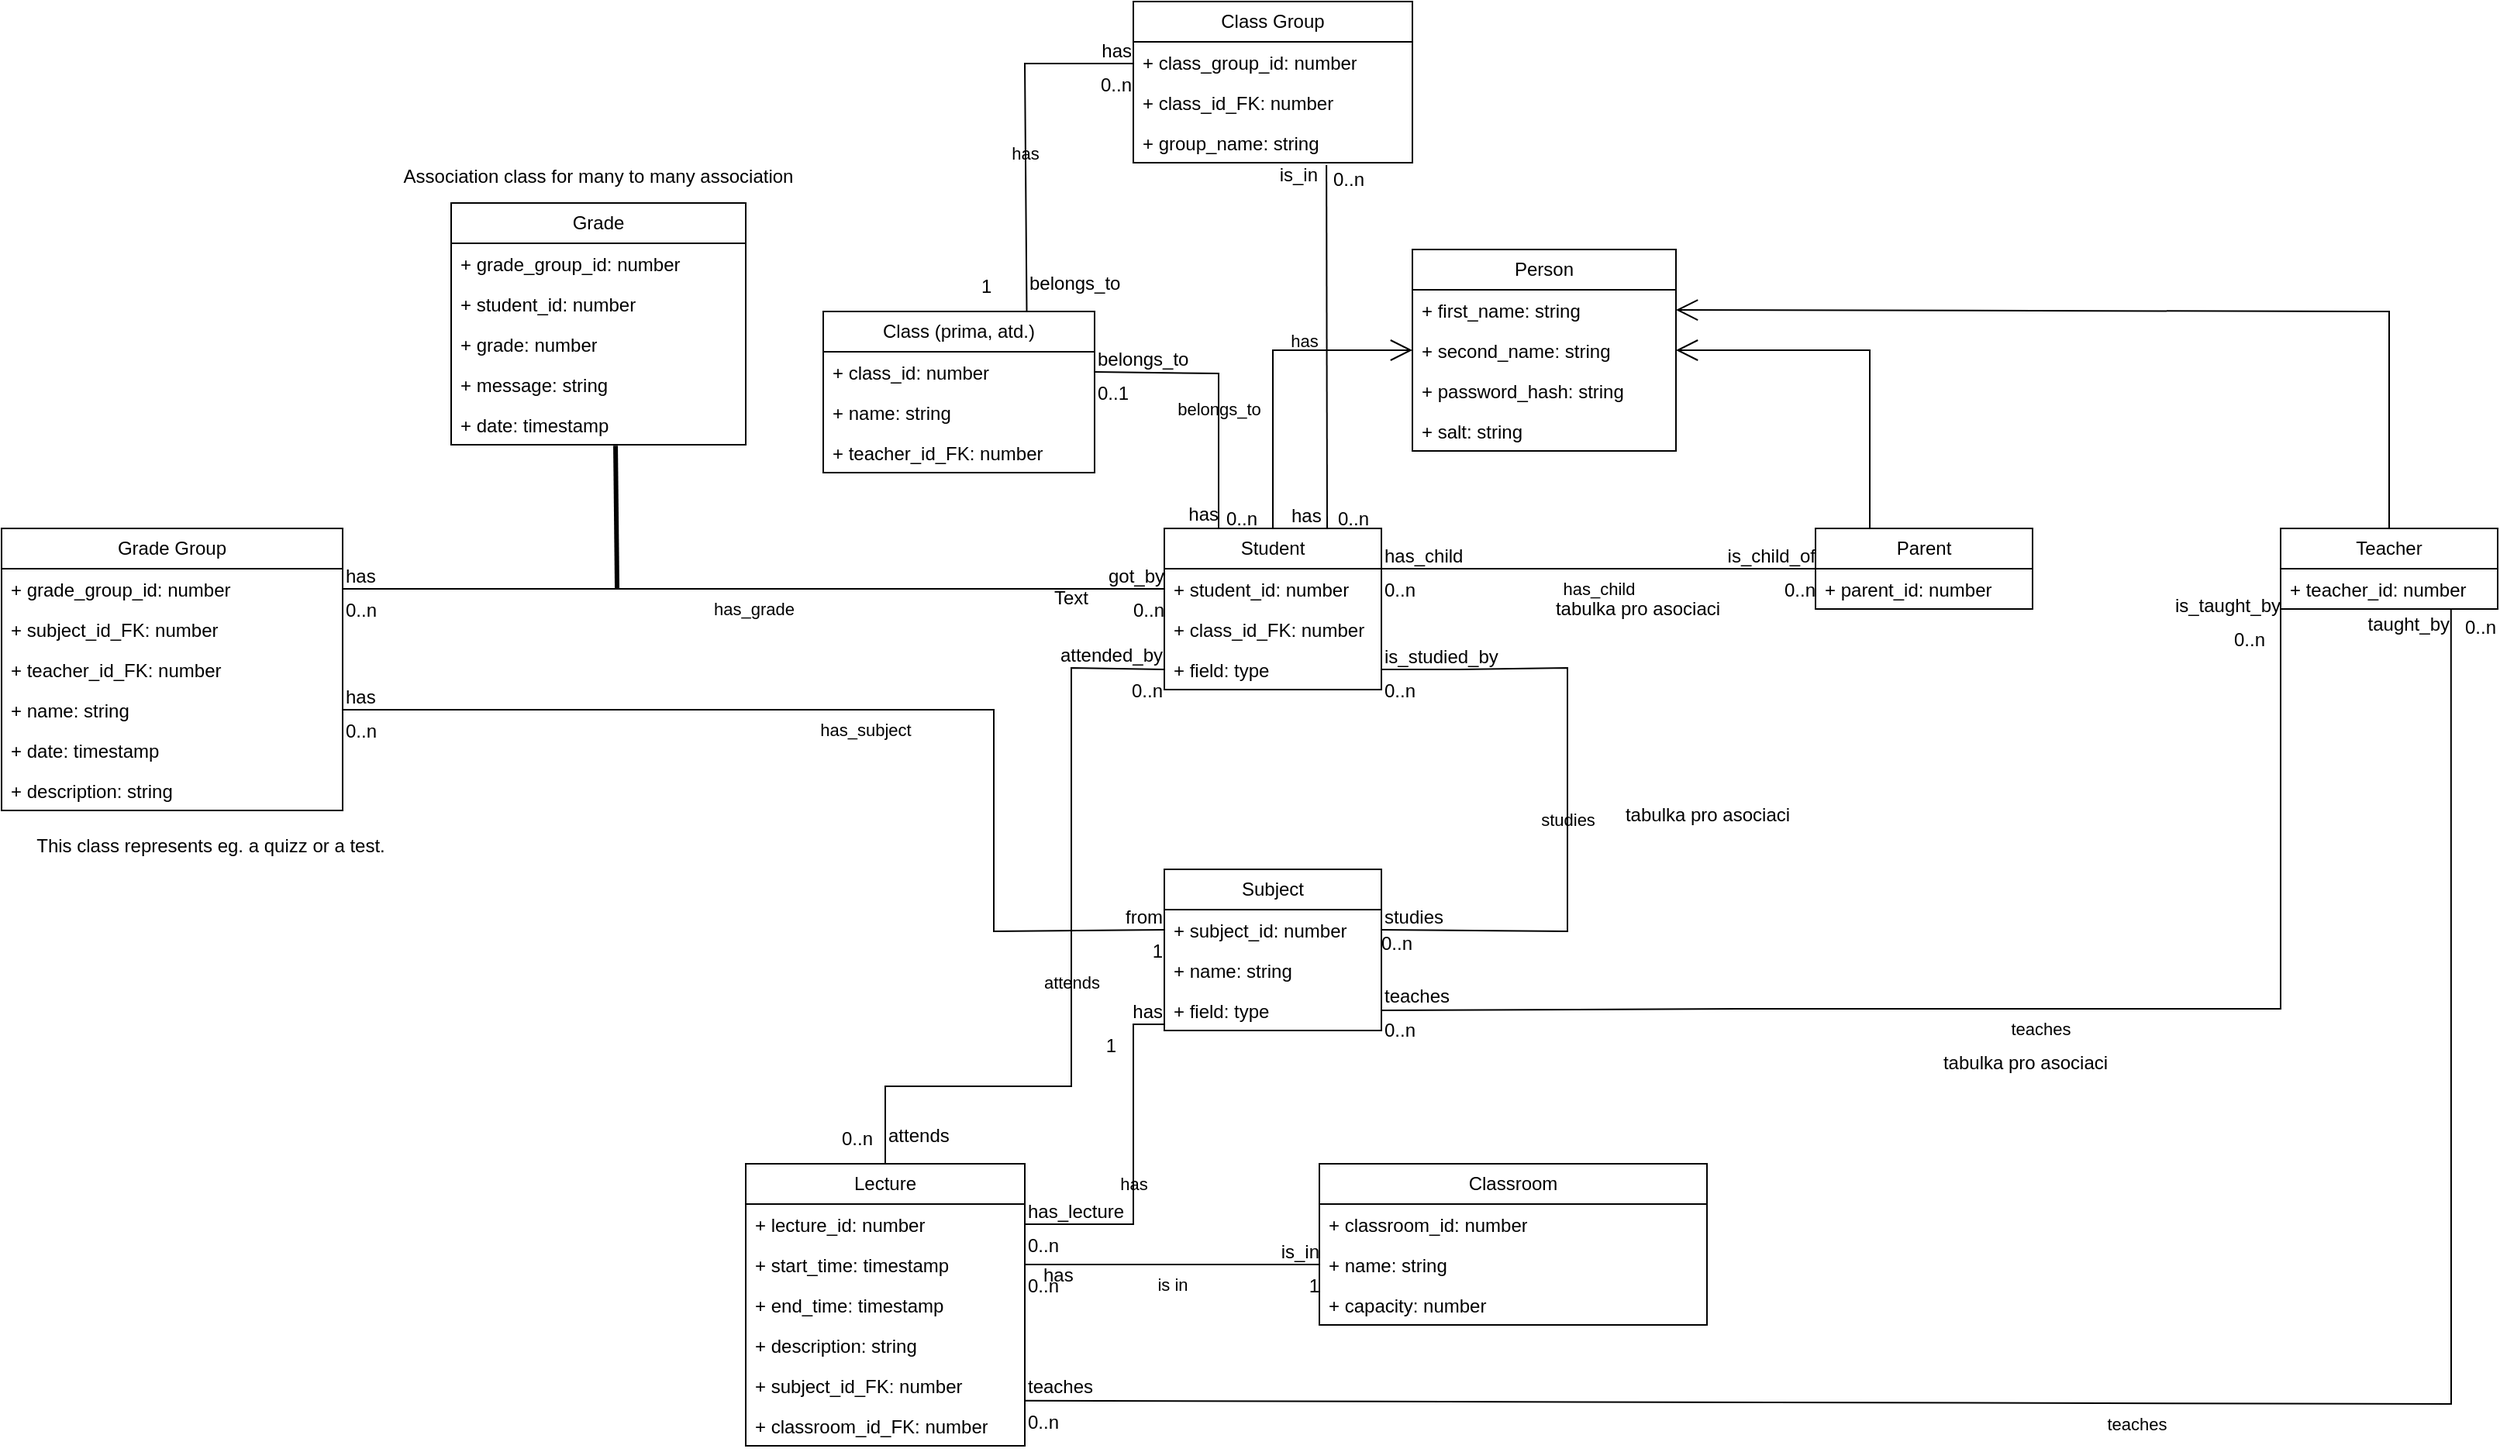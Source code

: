 <mxfile version="28.1.0">
  <diagram name="Page-1" id="2g-yXgRZPiYedcETT3DH">
    <mxGraphModel dx="2225" dy="1906" grid="1" gridSize="10" guides="1" tooltips="1" connect="1" arrows="1" fold="1" page="1" pageScale="1" pageWidth="827" pageHeight="1169" math="0" shadow="0">
      <root>
        <mxCell id="0" />
        <mxCell id="1" parent="0" />
        <mxCell id="rivaF_KSEnStWMLOV1FW-5" value="Student" style="swimlane;fontStyle=0;childLayout=stackLayout;horizontal=1;startSize=26;fillColor=none;horizontalStack=0;resizeParent=1;resizeParentMax=0;resizeLast=0;collapsible=1;marginBottom=0;whiteSpace=wrap;html=1;" parent="1" vertex="1">
          <mxGeometry x="-60" y="240" width="140" height="104" as="geometry" />
        </mxCell>
        <mxCell id="rivaF_KSEnStWMLOV1FW-6" value="+ student_id: number" style="text;strokeColor=none;fillColor=none;align=left;verticalAlign=top;spacingLeft=4;spacingRight=4;overflow=hidden;rotatable=0;points=[[0,0.5],[1,0.5]];portConstraint=eastwest;whiteSpace=wrap;html=1;" parent="rivaF_KSEnStWMLOV1FW-5" vertex="1">
          <mxGeometry y="26" width="140" height="26" as="geometry" />
        </mxCell>
        <mxCell id="rivaF_KSEnStWMLOV1FW-7" value="+ class_id_FK: number" style="text;strokeColor=none;fillColor=none;align=left;verticalAlign=top;spacingLeft=4;spacingRight=4;overflow=hidden;rotatable=0;points=[[0,0.5],[1,0.5]];portConstraint=eastwest;whiteSpace=wrap;html=1;" parent="rivaF_KSEnStWMLOV1FW-5" vertex="1">
          <mxGeometry y="52" width="140" height="26" as="geometry" />
        </mxCell>
        <mxCell id="rivaF_KSEnStWMLOV1FW-8" value="+ field: type" style="text;strokeColor=none;fillColor=none;align=left;verticalAlign=top;spacingLeft=4;spacingRight=4;overflow=hidden;rotatable=0;points=[[0,0.5],[1,0.5]];portConstraint=eastwest;whiteSpace=wrap;html=1;" parent="rivaF_KSEnStWMLOV1FW-5" vertex="1">
          <mxGeometry y="78" width="140" height="26" as="geometry" />
        </mxCell>
        <mxCell id="rivaF_KSEnStWMLOV1FW-9" value="Teacher" style="swimlane;fontStyle=0;childLayout=stackLayout;horizontal=1;startSize=26;fillColor=none;horizontalStack=0;resizeParent=1;resizeParentMax=0;resizeLast=0;collapsible=1;marginBottom=0;whiteSpace=wrap;html=1;" parent="1" vertex="1">
          <mxGeometry x="660" y="240" width="140" height="52" as="geometry" />
        </mxCell>
        <mxCell id="rivaF_KSEnStWMLOV1FW-10" value="+ teacher_id: number" style="text;strokeColor=none;fillColor=none;align=left;verticalAlign=top;spacingLeft=4;spacingRight=4;overflow=hidden;rotatable=0;points=[[0,0.5],[1,0.5]];portConstraint=eastwest;whiteSpace=wrap;html=1;" parent="rivaF_KSEnStWMLOV1FW-9" vertex="1">
          <mxGeometry y="26" width="140" height="26" as="geometry" />
        </mxCell>
        <mxCell id="rivaF_KSEnStWMLOV1FW-13" value="Parent" style="swimlane;fontStyle=0;childLayout=stackLayout;horizontal=1;startSize=26;fillColor=none;horizontalStack=0;resizeParent=1;resizeParentMax=0;resizeLast=0;collapsible=1;marginBottom=0;whiteSpace=wrap;html=1;" parent="1" vertex="1">
          <mxGeometry x="360" y="240" width="140" height="52" as="geometry" />
        </mxCell>
        <mxCell id="rivaF_KSEnStWMLOV1FW-14" value="+ parent_id: number" style="text;strokeColor=none;fillColor=none;align=left;verticalAlign=top;spacingLeft=4;spacingRight=4;overflow=hidden;rotatable=0;points=[[0,0.5],[1,0.5]];portConstraint=eastwest;whiteSpace=wrap;html=1;" parent="rivaF_KSEnStWMLOV1FW-13" vertex="1">
          <mxGeometry y="26" width="140" height="26" as="geometry" />
        </mxCell>
        <mxCell id="rivaF_KSEnStWMLOV1FW-17" value="Subject" style="swimlane;fontStyle=0;childLayout=stackLayout;horizontal=1;startSize=26;fillColor=none;horizontalStack=0;resizeParent=1;resizeParentMax=0;resizeLast=0;collapsible=1;marginBottom=0;whiteSpace=wrap;html=1;" parent="1" vertex="1">
          <mxGeometry x="-60" y="460" width="140" height="104" as="geometry" />
        </mxCell>
        <mxCell id="rivaF_KSEnStWMLOV1FW-18" value="+ subject_id: number" style="text;strokeColor=none;fillColor=none;align=left;verticalAlign=top;spacingLeft=4;spacingRight=4;overflow=hidden;rotatable=0;points=[[0,0.5],[1,0.5]];portConstraint=eastwest;whiteSpace=wrap;html=1;" parent="rivaF_KSEnStWMLOV1FW-17" vertex="1">
          <mxGeometry y="26" width="140" height="26" as="geometry" />
        </mxCell>
        <mxCell id="rivaF_KSEnStWMLOV1FW-19" value="+ name: string" style="text;strokeColor=none;fillColor=none;align=left;verticalAlign=top;spacingLeft=4;spacingRight=4;overflow=hidden;rotatable=0;points=[[0,0.5],[1,0.5]];portConstraint=eastwest;whiteSpace=wrap;html=1;" parent="rivaF_KSEnStWMLOV1FW-17" vertex="1">
          <mxGeometry y="52" width="140" height="26" as="geometry" />
        </mxCell>
        <mxCell id="rivaF_KSEnStWMLOV1FW-20" value="+ field: type" style="text;strokeColor=none;fillColor=none;align=left;verticalAlign=top;spacingLeft=4;spacingRight=4;overflow=hidden;rotatable=0;points=[[0,0.5],[1,0.5]];portConstraint=eastwest;whiteSpace=wrap;html=1;" parent="rivaF_KSEnStWMLOV1FW-17" vertex="1">
          <mxGeometry y="78" width="140" height="26" as="geometry" />
        </mxCell>
        <mxCell id="rivaF_KSEnStWMLOV1FW-34" value="Person" style="swimlane;fontStyle=0;childLayout=stackLayout;horizontal=1;startSize=26;fillColor=none;horizontalStack=0;resizeParent=1;resizeParentMax=0;resizeLast=0;collapsible=1;marginBottom=0;whiteSpace=wrap;html=1;" parent="1" vertex="1">
          <mxGeometry x="100" y="60" width="170" height="130" as="geometry" />
        </mxCell>
        <mxCell id="rivaF_KSEnStWMLOV1FW-36" value="+ first_name: string" style="text;strokeColor=none;fillColor=none;align=left;verticalAlign=top;spacingLeft=4;spacingRight=4;overflow=hidden;rotatable=0;points=[[0,0.5],[1,0.5]];portConstraint=eastwest;whiteSpace=wrap;html=1;" parent="rivaF_KSEnStWMLOV1FW-34" vertex="1">
          <mxGeometry y="26" width="170" height="26" as="geometry" />
        </mxCell>
        <mxCell id="rvQ-3mQatl_0PxyZc41R-2" value="+ second_name: string" style="text;strokeColor=none;fillColor=none;align=left;verticalAlign=top;spacingLeft=4;spacingRight=4;overflow=hidden;rotatable=0;points=[[0,0.5],[1,0.5]];portConstraint=eastwest;whiteSpace=wrap;html=1;" parent="rivaF_KSEnStWMLOV1FW-34" vertex="1">
          <mxGeometry y="52" width="170" height="26" as="geometry" />
        </mxCell>
        <mxCell id="rivaF_KSEnStWMLOV1FW-42" value="+ password_hash: string" style="text;strokeColor=none;fillColor=none;align=left;verticalAlign=top;spacingLeft=4;spacingRight=4;overflow=hidden;rotatable=0;points=[[0,0.5],[1,0.5]];portConstraint=eastwest;whiteSpace=wrap;html=1;" parent="rivaF_KSEnStWMLOV1FW-34" vertex="1">
          <mxGeometry y="78" width="170" height="26" as="geometry" />
        </mxCell>
        <mxCell id="rvQ-3mQatl_0PxyZc41R-1" value="+ salt: string" style="text;strokeColor=none;fillColor=none;align=left;verticalAlign=top;spacingLeft=4;spacingRight=4;overflow=hidden;rotatable=0;points=[[0,0.5],[1,0.5]];portConstraint=eastwest;whiteSpace=wrap;html=1;" parent="rivaF_KSEnStWMLOV1FW-34" vertex="1">
          <mxGeometry y="104" width="170" height="26" as="geometry" />
        </mxCell>
        <mxCell id="rivaF_KSEnStWMLOV1FW-38" value="" style="endArrow=open;endFill=1;endSize=12;html=1;rounded=0;exitX=0.25;exitY=0;exitDx=0;exitDy=0;entryX=1;entryY=0.5;entryDx=0;entryDy=0;" parent="1" source="rivaF_KSEnStWMLOV1FW-13" target="rvQ-3mQatl_0PxyZc41R-2" edge="1">
          <mxGeometry width="160" relative="1" as="geometry">
            <mxPoint x="230" y="320" as="sourcePoint" />
            <mxPoint x="390" y="320" as="targetPoint" />
            <Array as="points">
              <mxPoint x="395" y="125" />
            </Array>
          </mxGeometry>
        </mxCell>
        <mxCell id="rivaF_KSEnStWMLOV1FW-41" value="" style="endArrow=open;endFill=1;endSize=12;html=1;rounded=0;exitX=0.5;exitY=0;exitDx=0;exitDy=0;entryX=1;entryY=0.5;entryDx=0;entryDy=0;" parent="1" source="rivaF_KSEnStWMLOV1FW-9" edge="1">
          <mxGeometry width="160" relative="1" as="geometry">
            <mxPoint x="270" y="100" as="sourcePoint" />
            <mxPoint x="270" y="99" as="targetPoint" />
            <Array as="points">
              <mxPoint x="730" y="100" />
            </Array>
          </mxGeometry>
        </mxCell>
        <mxCell id="rivaF_KSEnStWMLOV1FW-45" value="has_child" style="endArrow=none;html=1;rounded=0;align=center;verticalAlign=top;endFill=0;labelBackgroundColor=none;exitX=1;exitY=0.25;exitDx=0;exitDy=0;" parent="1" source="rivaF_KSEnStWMLOV1FW-5" edge="1">
          <mxGeometry relative="1" as="geometry">
            <mxPoint x="70" y="260" as="sourcePoint" />
            <mxPoint x="360" y="266" as="targetPoint" />
          </mxGeometry>
        </mxCell>
        <mxCell id="rivaF_KSEnStWMLOV1FW-46" value="has_child" style="resizable=0;html=1;align=left;verticalAlign=bottom;labelBackgroundColor=none;" parent="rivaF_KSEnStWMLOV1FW-45" connectable="0" vertex="1">
          <mxGeometry x="-1" relative="1" as="geometry" />
        </mxCell>
        <mxCell id="rivaF_KSEnStWMLOV1FW-47" value="0..n" style="resizable=0;html=1;align=left;verticalAlign=top;labelBackgroundColor=none;" parent="rivaF_KSEnStWMLOV1FW-45" connectable="0" vertex="1">
          <mxGeometry x="-1" relative="1" as="geometry" />
        </mxCell>
        <mxCell id="rivaF_KSEnStWMLOV1FW-48" value="is_child_of" style="resizable=0;html=1;align=right;verticalAlign=bottom;labelBackgroundColor=none;" parent="rivaF_KSEnStWMLOV1FW-45" connectable="0" vertex="1">
          <mxGeometry x="1" relative="1" as="geometry" />
        </mxCell>
        <mxCell id="rivaF_KSEnStWMLOV1FW-49" value="0..n" style="resizable=0;html=1;align=right;verticalAlign=top;labelBackgroundColor=none;" parent="rivaF_KSEnStWMLOV1FW-45" connectable="0" vertex="1">
          <mxGeometry x="1" relative="1" as="geometry" />
        </mxCell>
        <mxCell id="rivaF_KSEnStWMLOV1FW-39" value="" style="endArrow=open;endFill=1;endSize=12;html=1;rounded=0;exitX=0.5;exitY=0;exitDx=0;exitDy=0;entryX=0;entryY=0.5;entryDx=0;entryDy=0;" parent="1" source="rivaF_KSEnStWMLOV1FW-5" target="rvQ-3mQatl_0PxyZc41R-2" edge="1">
          <mxGeometry width="160" relative="1" as="geometry">
            <mxPoint x="230" y="320" as="sourcePoint" />
            <mxPoint x="20" y="180" as="targetPoint" />
            <Array as="points">
              <mxPoint x="10" y="125" />
            </Array>
          </mxGeometry>
        </mxCell>
        <mxCell id="rivaF_KSEnStWMLOV1FW-50" value="studies" style="endArrow=none;html=1;rounded=0;align=center;verticalAlign=top;endFill=0;labelBackgroundColor=none;exitX=1;exitY=0.5;exitDx=0;exitDy=0;entryX=1;entryY=0.5;entryDx=0;entryDy=0;" parent="1" source="rivaF_KSEnStWMLOV1FW-8" target="rivaF_KSEnStWMLOV1FW-18" edge="1">
          <mxGeometry relative="1" as="geometry">
            <mxPoint x="50" y="430" as="sourcePoint" />
            <mxPoint x="170" y="490" as="targetPoint" />
            <Array as="points">
              <mxPoint x="130" y="331" />
              <mxPoint x="200" y="330" />
              <mxPoint x="200" y="500" />
            </Array>
          </mxGeometry>
        </mxCell>
        <mxCell id="rivaF_KSEnStWMLOV1FW-51" value="is_studied_by" style="resizable=0;html=1;align=left;verticalAlign=bottom;labelBackgroundColor=none;" parent="rivaF_KSEnStWMLOV1FW-50" connectable="0" vertex="1">
          <mxGeometry x="-1" relative="1" as="geometry" />
        </mxCell>
        <mxCell id="rivaF_KSEnStWMLOV1FW-52" value="0..n" style="resizable=0;html=1;align=left;verticalAlign=top;labelBackgroundColor=none;" parent="rivaF_KSEnStWMLOV1FW-50" connectable="0" vertex="1">
          <mxGeometry x="-1" relative="1" as="geometry" />
        </mxCell>
        <mxCell id="rivaF_KSEnStWMLOV1FW-53" value="studies" style="resizable=0;html=1;align=right;verticalAlign=bottom;labelBackgroundColor=none;" parent="rivaF_KSEnStWMLOV1FW-50" connectable="0" vertex="1">
          <mxGeometry x="1" relative="1" as="geometry">
            <mxPoint x="40" as="offset" />
          </mxGeometry>
        </mxCell>
        <mxCell id="rivaF_KSEnStWMLOV1FW-54" value="0..n" style="resizable=0;html=1;align=right;verticalAlign=top;labelBackgroundColor=none;" parent="rivaF_KSEnStWMLOV1FW-50" connectable="0" vertex="1">
          <mxGeometry x="1" relative="1" as="geometry">
            <mxPoint x="20" y="-5" as="offset" />
          </mxGeometry>
        </mxCell>
        <mxCell id="rivaF_KSEnStWMLOV1FW-58" value="teaches" style="endArrow=none;html=1;rounded=0;align=center;verticalAlign=top;endFill=0;labelBackgroundColor=none;exitX=1;exitY=0.5;exitDx=0;exitDy=0;entryX=0;entryY=0.5;entryDx=0;entryDy=0;" parent="1" source="rivaF_KSEnStWMLOV1FW-20" target="rivaF_KSEnStWMLOV1FW-10" edge="1">
          <mxGeometry relative="1" as="geometry">
            <mxPoint x="180" y="564" as="sourcePoint" />
            <mxPoint x="660" y="305" as="targetPoint" />
            <Array as="points">
              <mxPoint x="310" y="550" />
              <mxPoint x="660" y="550" />
            </Array>
          </mxGeometry>
        </mxCell>
        <mxCell id="rivaF_KSEnStWMLOV1FW-59" value="teaches" style="resizable=0;html=1;align=left;verticalAlign=bottom;labelBackgroundColor=none;" parent="rivaF_KSEnStWMLOV1FW-58" connectable="0" vertex="1">
          <mxGeometry x="-1" relative="1" as="geometry">
            <mxPoint y="-1" as="offset" />
          </mxGeometry>
        </mxCell>
        <mxCell id="rivaF_KSEnStWMLOV1FW-60" value="0..n" style="resizable=0;html=1;align=left;verticalAlign=top;labelBackgroundColor=none;" parent="rivaF_KSEnStWMLOV1FW-58" connectable="0" vertex="1">
          <mxGeometry x="-1" relative="1" as="geometry">
            <mxPoint y="-1" as="offset" />
          </mxGeometry>
        </mxCell>
        <mxCell id="rivaF_KSEnStWMLOV1FW-61" value="is_taught_by" style="resizable=0;html=1;align=right;verticalAlign=bottom;labelBackgroundColor=none;" parent="rivaF_KSEnStWMLOV1FW-58" connectable="0" vertex="1">
          <mxGeometry x="1" relative="1" as="geometry">
            <mxPoint y="19" as="offset" />
          </mxGeometry>
        </mxCell>
        <mxCell id="rivaF_KSEnStWMLOV1FW-62" value="0..n" style="resizable=0;html=1;align=right;verticalAlign=top;labelBackgroundColor=none;" parent="rivaF_KSEnStWMLOV1FW-58" connectable="0" vertex="1">
          <mxGeometry x="1" relative="1" as="geometry">
            <mxPoint x="-10" y="19" as="offset" />
          </mxGeometry>
        </mxCell>
        <mxCell id="rivaF_KSEnStWMLOV1FW-64" value="Grade Group" style="swimlane;fontStyle=0;childLayout=stackLayout;horizontal=1;startSize=26;fillColor=none;horizontalStack=0;resizeParent=1;resizeParentMax=0;resizeLast=0;collapsible=1;marginBottom=0;whiteSpace=wrap;html=1;" parent="1" vertex="1">
          <mxGeometry x="-810" y="240" width="220" height="182" as="geometry" />
        </mxCell>
        <mxCell id="rivaF_KSEnStWMLOV1FW-65" value="+ grade_group_id: number" style="text;strokeColor=none;fillColor=none;align=left;verticalAlign=top;spacingLeft=4;spacingRight=4;overflow=hidden;rotatable=0;points=[[0,0.5],[1,0.5]];portConstraint=eastwest;whiteSpace=wrap;html=1;" parent="rivaF_KSEnStWMLOV1FW-64" vertex="1">
          <mxGeometry y="26" width="220" height="26" as="geometry" />
        </mxCell>
        <mxCell id="rivaF_KSEnStWMLOV1FW-102" value="+ subject_id_FK: number" style="text;strokeColor=none;fillColor=none;align=left;verticalAlign=top;spacingLeft=4;spacingRight=4;overflow=hidden;rotatable=0;points=[[0,0.5],[1,0.5]];portConstraint=eastwest;whiteSpace=wrap;html=1;" parent="rivaF_KSEnStWMLOV1FW-64" vertex="1">
          <mxGeometry y="52" width="220" height="26" as="geometry" />
        </mxCell>
        <mxCell id="rivaF_KSEnStWMLOV1FW-68" value="+ teacher_id_FK: number" style="text;strokeColor=none;fillColor=none;align=left;verticalAlign=top;spacingLeft=4;spacingRight=4;overflow=hidden;rotatable=0;points=[[0,0.5],[1,0.5]];portConstraint=eastwest;whiteSpace=wrap;html=1;" parent="rivaF_KSEnStWMLOV1FW-64" vertex="1">
          <mxGeometry y="78" width="220" height="26" as="geometry" />
        </mxCell>
        <mxCell id="d7hLo8dY_kVcd_JbLJmu-35" value="+ name: string" style="text;strokeColor=none;fillColor=none;align=left;verticalAlign=top;spacingLeft=4;spacingRight=4;overflow=hidden;rotatable=0;points=[[0,0.5],[1,0.5]];portConstraint=eastwest;whiteSpace=wrap;html=1;" parent="rivaF_KSEnStWMLOV1FW-64" vertex="1">
          <mxGeometry y="104" width="220" height="26" as="geometry" />
        </mxCell>
        <mxCell id="gnhrXuDob14jfXbyUYOa-2" value="+ date: timestamp" style="text;strokeColor=none;fillColor=none;align=left;verticalAlign=top;spacingLeft=4;spacingRight=4;overflow=hidden;rotatable=0;points=[[0,0.5],[1,0.5]];portConstraint=eastwest;whiteSpace=wrap;html=1;" parent="rivaF_KSEnStWMLOV1FW-64" vertex="1">
          <mxGeometry y="130" width="220" height="26" as="geometry" />
        </mxCell>
        <mxCell id="d7hLo8dY_kVcd_JbLJmu-11" value="+ description: string" style="text;strokeColor=none;fillColor=none;align=left;verticalAlign=top;spacingLeft=4;spacingRight=4;overflow=hidden;rotatable=0;points=[[0,0.5],[1,0.5]];portConstraint=eastwest;whiteSpace=wrap;html=1;" parent="rivaF_KSEnStWMLOV1FW-64" vertex="1">
          <mxGeometry y="156" width="220" height="26" as="geometry" />
        </mxCell>
        <mxCell id="rivaF_KSEnStWMLOV1FW-70" value="has_grade" style="endArrow=none;html=1;rounded=0;align=center;verticalAlign=top;endFill=0;labelBackgroundColor=none;exitX=1;exitY=0.5;exitDx=0;exitDy=0;entryX=0;entryY=0.5;entryDx=0;entryDy=0;" parent="1" source="rivaF_KSEnStWMLOV1FW-65" target="rivaF_KSEnStWMLOV1FW-6" edge="1">
          <mxGeometry relative="1" as="geometry">
            <mxPoint x="-220" y="317.57" as="sourcePoint" />
            <mxPoint x="-20" y="317.57" as="targetPoint" />
          </mxGeometry>
        </mxCell>
        <mxCell id="rivaF_KSEnStWMLOV1FW-71" value="has" style="resizable=0;html=1;align=left;verticalAlign=bottom;labelBackgroundColor=none;" parent="rivaF_KSEnStWMLOV1FW-70" connectable="0" vertex="1">
          <mxGeometry x="-1" relative="1" as="geometry" />
        </mxCell>
        <mxCell id="rivaF_KSEnStWMLOV1FW-72" value="0..n" style="resizable=0;html=1;align=left;verticalAlign=top;labelBackgroundColor=none;" parent="rivaF_KSEnStWMLOV1FW-70" connectable="0" vertex="1">
          <mxGeometry x="-1" relative="1" as="geometry" />
        </mxCell>
        <mxCell id="rivaF_KSEnStWMLOV1FW-73" value="got_by" style="resizable=0;html=1;align=right;verticalAlign=bottom;labelBackgroundColor=none;" parent="rivaF_KSEnStWMLOV1FW-70" connectable="0" vertex="1">
          <mxGeometry x="1" relative="1" as="geometry" />
        </mxCell>
        <mxCell id="rivaF_KSEnStWMLOV1FW-74" value="0..n" style="resizable=0;html=1;align=right;verticalAlign=top;labelBackgroundColor=none;" parent="rivaF_KSEnStWMLOV1FW-70" connectable="0" vertex="1">
          <mxGeometry x="1" relative="1" as="geometry" />
        </mxCell>
        <mxCell id="rivaF_KSEnStWMLOV1FW-75" value="has_subject" style="endArrow=none;html=1;rounded=0;align=center;verticalAlign=top;endFill=0;labelBackgroundColor=none;exitX=1;exitY=0.5;exitDx=0;exitDy=0;entryX=0;entryY=0.5;entryDx=0;entryDy=0;" parent="1" target="rivaF_KSEnStWMLOV1FW-18" edge="1">
          <mxGeometry relative="1" as="geometry">
            <mxPoint x="-590.0" y="357" as="sourcePoint" />
            <mxPoint x="-160" y="450" as="targetPoint" />
            <Array as="points">
              <mxPoint x="-170" y="357" />
              <mxPoint x="-170" y="500" />
            </Array>
          </mxGeometry>
        </mxCell>
        <mxCell id="rivaF_KSEnStWMLOV1FW-76" value="has" style="resizable=0;html=1;align=left;verticalAlign=bottom;labelBackgroundColor=none;" parent="rivaF_KSEnStWMLOV1FW-75" connectable="0" vertex="1">
          <mxGeometry x="-1" relative="1" as="geometry" />
        </mxCell>
        <mxCell id="rivaF_KSEnStWMLOV1FW-77" value="0..n" style="resizable=0;html=1;align=left;verticalAlign=top;labelBackgroundColor=none;" parent="rivaF_KSEnStWMLOV1FW-75" connectable="0" vertex="1">
          <mxGeometry x="-1" relative="1" as="geometry" />
        </mxCell>
        <mxCell id="rivaF_KSEnStWMLOV1FW-78" value="from" style="resizable=0;html=1;align=right;verticalAlign=bottom;labelBackgroundColor=none;" parent="rivaF_KSEnStWMLOV1FW-75" connectable="0" vertex="1">
          <mxGeometry x="1" relative="1" as="geometry" />
        </mxCell>
        <mxCell id="rivaF_KSEnStWMLOV1FW-79" value="1" style="resizable=0;html=1;align=right;verticalAlign=top;labelBackgroundColor=none;" parent="rivaF_KSEnStWMLOV1FW-75" connectable="0" vertex="1">
          <mxGeometry x="1" relative="1" as="geometry" />
        </mxCell>
        <mxCell id="rivaF_KSEnStWMLOV1FW-87" value="tabulka pro asociaci" style="text;html=1;align=center;verticalAlign=middle;resizable=0;points=[];autosize=1;strokeColor=none;fillColor=none;" parent="1" vertex="1">
          <mxGeometry x="225" y="410" width="130" height="30" as="geometry" />
        </mxCell>
        <mxCell id="rivaF_KSEnStWMLOV1FW-88" value="tabulka pro asociaci" style="text;html=1;align=center;verticalAlign=middle;resizable=0;points=[];autosize=1;strokeColor=none;fillColor=none;" parent="1" vertex="1">
          <mxGeometry x="430" y="570" width="130" height="30" as="geometry" />
        </mxCell>
        <mxCell id="rivaF_KSEnStWMLOV1FW-89" value="Lecture" style="swimlane;fontStyle=0;childLayout=stackLayout;horizontal=1;startSize=26;fillColor=none;horizontalStack=0;resizeParent=1;resizeParentMax=0;resizeLast=0;collapsible=1;marginBottom=0;whiteSpace=wrap;html=1;" parent="1" vertex="1">
          <mxGeometry x="-330" y="650" width="180" height="182" as="geometry" />
        </mxCell>
        <mxCell id="rivaF_KSEnStWMLOV1FW-90" value="+ lecture_id: number" style="text;strokeColor=none;fillColor=none;align=left;verticalAlign=top;spacingLeft=4;spacingRight=4;overflow=hidden;rotatable=0;points=[[0,0.5],[1,0.5]];portConstraint=eastwest;whiteSpace=wrap;html=1;" parent="rivaF_KSEnStWMLOV1FW-89" vertex="1">
          <mxGeometry y="26" width="180" height="26" as="geometry" />
        </mxCell>
        <mxCell id="rivaF_KSEnStWMLOV1FW-91" value="+ start_time: timestamp" style="text;strokeColor=none;fillColor=none;align=left;verticalAlign=top;spacingLeft=4;spacingRight=4;overflow=hidden;rotatable=0;points=[[0,0.5],[1,0.5]];portConstraint=eastwest;whiteSpace=wrap;html=1;" parent="rivaF_KSEnStWMLOV1FW-89" vertex="1">
          <mxGeometry y="52" width="180" height="26" as="geometry" />
        </mxCell>
        <mxCell id="rvQ-3mQatl_0PxyZc41R-3" value="+ end_time: timestamp" style="text;strokeColor=none;fillColor=none;align=left;verticalAlign=top;spacingLeft=4;spacingRight=4;overflow=hidden;rotatable=0;points=[[0,0.5],[1,0.5]];portConstraint=eastwest;whiteSpace=wrap;html=1;" parent="rivaF_KSEnStWMLOV1FW-89" vertex="1">
          <mxGeometry y="78" width="180" height="26" as="geometry" />
        </mxCell>
        <mxCell id="rivaF_KSEnStWMLOV1FW-92" value="+ description: string" style="text;strokeColor=none;fillColor=none;align=left;verticalAlign=top;spacingLeft=4;spacingRight=4;overflow=hidden;rotatable=0;points=[[0,0.5],[1,0.5]];portConstraint=eastwest;whiteSpace=wrap;html=1;" parent="rivaF_KSEnStWMLOV1FW-89" vertex="1">
          <mxGeometry y="104" width="180" height="26" as="geometry" />
        </mxCell>
        <mxCell id="Tpb4l5Iv04eRzwkJJBeW-24" value="+ subject_id_FK: number" style="text;strokeColor=none;fillColor=none;align=left;verticalAlign=top;spacingLeft=4;spacingRight=4;overflow=hidden;rotatable=0;points=[[0,0.5],[1,0.5]];portConstraint=eastwest;whiteSpace=wrap;html=1;" parent="rivaF_KSEnStWMLOV1FW-89" vertex="1">
          <mxGeometry y="130" width="180" height="26" as="geometry" />
        </mxCell>
        <mxCell id="rivaF_KSEnStWMLOV1FW-93" value="+ classroom_id_FK: number" style="text;strokeColor=none;fillColor=none;align=left;verticalAlign=top;spacingLeft=4;spacingRight=4;overflow=hidden;rotatable=0;points=[[0,0.5],[1,0.5]];portConstraint=eastwest;whiteSpace=wrap;html=1;" parent="rivaF_KSEnStWMLOV1FW-89" vertex="1">
          <mxGeometry y="156" width="180" height="26" as="geometry" />
        </mxCell>
        <mxCell id="rivaF_KSEnStWMLOV1FW-95" value="has" style="endArrow=none;html=1;rounded=0;align=center;verticalAlign=top;endFill=0;labelBackgroundColor=none;exitX=1;exitY=0.5;exitDx=0;exitDy=0;entryX=-0.001;entryY=0.848;entryDx=0;entryDy=0;entryPerimeter=0;" parent="1" source="rivaF_KSEnStWMLOV1FW-90" target="rivaF_KSEnStWMLOV1FW-20" edge="1">
          <mxGeometry relative="1" as="geometry">
            <mxPoint x="-130" y="680" as="sourcePoint" />
            <mxPoint x="70" y="680" as="targetPoint" />
            <Array as="points">
              <mxPoint x="-80" y="689" />
              <mxPoint x="-80" y="560" />
            </Array>
          </mxGeometry>
        </mxCell>
        <mxCell id="rivaF_KSEnStWMLOV1FW-96" value="has_lecture" style="resizable=0;html=1;align=left;verticalAlign=bottom;labelBackgroundColor=none;" parent="rivaF_KSEnStWMLOV1FW-95" connectable="0" vertex="1">
          <mxGeometry x="-1" relative="1" as="geometry" />
        </mxCell>
        <mxCell id="rivaF_KSEnStWMLOV1FW-97" value="0..n" style="resizable=0;html=1;align=left;verticalAlign=top;labelBackgroundColor=none;" parent="rivaF_KSEnStWMLOV1FW-95" connectable="0" vertex="1">
          <mxGeometry x="-1" relative="1" as="geometry" />
        </mxCell>
        <mxCell id="rivaF_KSEnStWMLOV1FW-98" value="has" style="resizable=0;html=1;align=right;verticalAlign=bottom;labelBackgroundColor=none;" parent="rivaF_KSEnStWMLOV1FW-95" connectable="0" vertex="1">
          <mxGeometry x="1" relative="1" as="geometry" />
        </mxCell>
        <mxCell id="rivaF_KSEnStWMLOV1FW-99" value="1" style="resizable=0;html=1;align=right;verticalAlign=top;labelBackgroundColor=none;" parent="rivaF_KSEnStWMLOV1FW-95" connectable="0" vertex="1">
          <mxGeometry x="1" relative="1" as="geometry">
            <mxPoint x="-30" as="offset" />
          </mxGeometry>
        </mxCell>
        <mxCell id="rivaF_KSEnStWMLOV1FW-105" value="Class (prima, atd.)" style="swimlane;fontStyle=0;childLayout=stackLayout;horizontal=1;startSize=26;fillColor=none;horizontalStack=0;resizeParent=1;resizeParentMax=0;resizeLast=0;collapsible=1;marginBottom=0;whiteSpace=wrap;html=1;" parent="1" vertex="1">
          <mxGeometry x="-280" y="100" width="175" height="104" as="geometry" />
        </mxCell>
        <mxCell id="rivaF_KSEnStWMLOV1FW-106" value="+ class_id: number" style="text;strokeColor=none;fillColor=none;align=left;verticalAlign=top;spacingLeft=4;spacingRight=4;overflow=hidden;rotatable=0;points=[[0,0.5],[1,0.5]];portConstraint=eastwest;whiteSpace=wrap;html=1;" parent="rivaF_KSEnStWMLOV1FW-105" vertex="1">
          <mxGeometry y="26" width="175" height="26" as="geometry" />
        </mxCell>
        <mxCell id="rivaF_KSEnStWMLOV1FW-107" value="+ name: string" style="text;strokeColor=none;fillColor=none;align=left;verticalAlign=top;spacingLeft=4;spacingRight=4;overflow=hidden;rotatable=0;points=[[0,0.5],[1,0.5]];portConstraint=eastwest;whiteSpace=wrap;html=1;" parent="rivaF_KSEnStWMLOV1FW-105" vertex="1">
          <mxGeometry y="52" width="175" height="26" as="geometry" />
        </mxCell>
        <mxCell id="rivaF_KSEnStWMLOV1FW-108" value="+ teacher_id_FK: number" style="text;strokeColor=none;fillColor=none;align=left;verticalAlign=top;spacingLeft=4;spacingRight=4;overflow=hidden;rotatable=0;points=[[0,0.5],[1,0.5]];portConstraint=eastwest;whiteSpace=wrap;html=1;" parent="rivaF_KSEnStWMLOV1FW-105" vertex="1">
          <mxGeometry y="78" width="175" height="26" as="geometry" />
        </mxCell>
        <mxCell id="rivaF_KSEnStWMLOV1FW-111" value="belongs_to" style="endArrow=none;html=1;rounded=0;align=center;verticalAlign=top;endFill=0;labelBackgroundColor=none;exitX=1;exitY=0.5;exitDx=0;exitDy=0;entryX=0.25;entryY=0;entryDx=0;entryDy=0;" parent="1" source="rivaF_KSEnStWMLOV1FW-106" target="rivaF_KSEnStWMLOV1FW-5" edge="1">
          <mxGeometry relative="1" as="geometry">
            <mxPoint x="-80" y="140" as="sourcePoint" />
            <mxPoint x="105" y="120" as="targetPoint" />
            <Array as="points">
              <mxPoint x="-25" y="140" />
            </Array>
          </mxGeometry>
        </mxCell>
        <mxCell id="rivaF_KSEnStWMLOV1FW-112" value="belongs_to" style="resizable=0;html=1;align=left;verticalAlign=bottom;labelBackgroundColor=none;" parent="rivaF_KSEnStWMLOV1FW-111" connectable="0" vertex="1">
          <mxGeometry x="-1" relative="1" as="geometry" />
        </mxCell>
        <mxCell id="rivaF_KSEnStWMLOV1FW-113" value="0..1" style="resizable=0;html=1;align=left;verticalAlign=top;labelBackgroundColor=none;" parent="rivaF_KSEnStWMLOV1FW-111" connectable="0" vertex="1">
          <mxGeometry x="-1" relative="1" as="geometry" />
        </mxCell>
        <mxCell id="rivaF_KSEnStWMLOV1FW-114" value="has" style="resizable=0;html=1;align=right;verticalAlign=bottom;labelBackgroundColor=none;" parent="rivaF_KSEnStWMLOV1FW-111" connectable="0" vertex="1">
          <mxGeometry x="1" relative="1" as="geometry" />
        </mxCell>
        <mxCell id="rivaF_KSEnStWMLOV1FW-115" value="0..n" style="resizable=0;html=1;align=right;verticalAlign=top;labelBackgroundColor=none;" parent="rivaF_KSEnStWMLOV1FW-111" connectable="0" vertex="1">
          <mxGeometry x="1" relative="1" as="geometry">
            <mxPoint x="25" y="-20" as="offset" />
          </mxGeometry>
        </mxCell>
        <mxCell id="Ak9ydLxDt3nRtR0MyFEP-1" value="Classroom" style="swimlane;fontStyle=0;childLayout=stackLayout;horizontal=1;startSize=26;fillColor=none;horizontalStack=0;resizeParent=1;resizeParentMax=0;resizeLast=0;collapsible=1;marginBottom=0;whiteSpace=wrap;html=1;" parent="1" vertex="1">
          <mxGeometry x="40" y="650" width="250" height="104" as="geometry" />
        </mxCell>
        <mxCell id="Ak9ydLxDt3nRtR0MyFEP-2" value="+ classroom_id: number" style="text;strokeColor=none;fillColor=none;align=left;verticalAlign=top;spacingLeft=4;spacingRight=4;overflow=hidden;rotatable=0;points=[[0,0.5],[1,0.5]];portConstraint=eastwest;whiteSpace=wrap;html=1;" parent="Ak9ydLxDt3nRtR0MyFEP-1" vertex="1">
          <mxGeometry y="26" width="250" height="26" as="geometry" />
        </mxCell>
        <mxCell id="Ak9ydLxDt3nRtR0MyFEP-3" value="+ name: string" style="text;strokeColor=none;fillColor=none;align=left;verticalAlign=top;spacingLeft=4;spacingRight=4;overflow=hidden;rotatable=0;points=[[0,0.5],[1,0.5]];portConstraint=eastwest;whiteSpace=wrap;html=1;" parent="Ak9ydLxDt3nRtR0MyFEP-1" vertex="1">
          <mxGeometry y="52" width="250" height="26" as="geometry" />
        </mxCell>
        <mxCell id="Ak9ydLxDt3nRtR0MyFEP-4" value="+ capacity: number" style="text;strokeColor=none;fillColor=none;align=left;verticalAlign=top;spacingLeft=4;spacingRight=4;overflow=hidden;rotatable=0;points=[[0,0.5],[1,0.5]];portConstraint=eastwest;whiteSpace=wrap;html=1;" parent="Ak9ydLxDt3nRtR0MyFEP-1" vertex="1">
          <mxGeometry y="78" width="250" height="26" as="geometry" />
        </mxCell>
        <mxCell id="Ak9ydLxDt3nRtR0MyFEP-5" value="is in" style="endArrow=none;html=1;rounded=0;align=center;verticalAlign=top;endFill=0;labelBackgroundColor=none;exitX=1;exitY=0.5;exitDx=0;exitDy=0;entryX=0;entryY=0.5;entryDx=0;entryDy=0;" parent="1" source="rivaF_KSEnStWMLOV1FW-91" target="Ak9ydLxDt3nRtR0MyFEP-3" edge="1">
          <mxGeometry relative="1" as="geometry">
            <mxPoint x="-130" y="770" as="sourcePoint" />
            <mxPoint x="70" y="770" as="targetPoint" />
          </mxGeometry>
        </mxCell>
        <mxCell id="Ak9ydLxDt3nRtR0MyFEP-6" value="has" style="resizable=0;html=1;align=left;verticalAlign=bottom;labelBackgroundColor=none;" parent="Ak9ydLxDt3nRtR0MyFEP-5" connectable="0" vertex="1">
          <mxGeometry x="-1" relative="1" as="geometry">
            <mxPoint x="10" y="15" as="offset" />
          </mxGeometry>
        </mxCell>
        <mxCell id="Ak9ydLxDt3nRtR0MyFEP-7" value="0..n" style="resizable=0;html=1;align=left;verticalAlign=top;labelBackgroundColor=none;" parent="Ak9ydLxDt3nRtR0MyFEP-5" connectable="0" vertex="1">
          <mxGeometry x="-1" relative="1" as="geometry" />
        </mxCell>
        <mxCell id="Ak9ydLxDt3nRtR0MyFEP-8" value="is_in" style="resizable=0;html=1;align=right;verticalAlign=bottom;labelBackgroundColor=none;" parent="Ak9ydLxDt3nRtR0MyFEP-5" connectable="0" vertex="1">
          <mxGeometry x="1" relative="1" as="geometry" />
        </mxCell>
        <mxCell id="Ak9ydLxDt3nRtR0MyFEP-9" value="1" style="resizable=0;html=1;align=right;verticalAlign=top;labelBackgroundColor=none;" parent="Ak9ydLxDt3nRtR0MyFEP-5" connectable="0" vertex="1">
          <mxGeometry x="1" relative="1" as="geometry" />
        </mxCell>
        <mxCell id="QoHmzbH1DfO4sHHeWGla-1" value="tabulka pro asociaci" style="text;html=1;align=center;verticalAlign=middle;resizable=0;points=[];autosize=1;strokeColor=none;fillColor=none;" parent="1" vertex="1">
          <mxGeometry x="180" y="277" width="130" height="30" as="geometry" />
        </mxCell>
        <mxCell id="rvQ-3mQatl_0PxyZc41R-8" value="teaches" style="endArrow=none;html=1;rounded=0;align=center;verticalAlign=top;endFill=0;labelBackgroundColor=none;exitX=1.001;exitY=0.88;exitDx=0;exitDy=0;entryX=0.785;entryY=1.008;entryDx=0;entryDy=0;entryPerimeter=0;exitPerimeter=0;" parent="1" source="Tpb4l5Iv04eRzwkJJBeW-24" target="rivaF_KSEnStWMLOV1FW-10" edge="1">
          <mxGeometry relative="1" as="geometry">
            <mxPoint x="-180" y="930" as="sourcePoint" />
            <mxPoint x="780" y="810" as="targetPoint" />
            <Array as="points">
              <mxPoint x="770" y="805" />
            </Array>
          </mxGeometry>
        </mxCell>
        <mxCell id="rvQ-3mQatl_0PxyZc41R-9" value="teaches" style="resizable=0;html=1;align=left;verticalAlign=bottom;labelBackgroundColor=none;" parent="rvQ-3mQatl_0PxyZc41R-8" connectable="0" vertex="1">
          <mxGeometry x="-1" relative="1" as="geometry" />
        </mxCell>
        <mxCell id="rvQ-3mQatl_0PxyZc41R-10" value="0..n" style="resizable=0;html=1;align=left;verticalAlign=top;labelBackgroundColor=none;" parent="rvQ-3mQatl_0PxyZc41R-8" connectable="0" vertex="1">
          <mxGeometry x="-1" relative="1" as="geometry" />
        </mxCell>
        <mxCell id="rvQ-3mQatl_0PxyZc41R-11" value="taught_by" style="resizable=0;html=1;align=right;verticalAlign=bottom;labelBackgroundColor=none;" parent="rvQ-3mQatl_0PxyZc41R-8" connectable="0" vertex="1">
          <mxGeometry x="1" relative="1" as="geometry">
            <mxPoint y="18" as="offset" />
          </mxGeometry>
        </mxCell>
        <mxCell id="rvQ-3mQatl_0PxyZc41R-12" value="0..n" style="resizable=0;html=1;align=right;verticalAlign=top;labelBackgroundColor=none;" parent="rvQ-3mQatl_0PxyZc41R-8" connectable="0" vertex="1">
          <mxGeometry x="1" relative="1" as="geometry">
            <mxPoint x="30" y="-2" as="offset" />
          </mxGeometry>
        </mxCell>
        <mxCell id="rvQ-3mQatl_0PxyZc41R-15" value="attends" style="endArrow=none;html=1;rounded=0;align=center;verticalAlign=top;endFill=0;labelBackgroundColor=none;exitX=0.5;exitY=0;exitDx=0;exitDy=0;entryX=0;entryY=0.5;entryDx=0;entryDy=0;" parent="1" source="rivaF_KSEnStWMLOV1FW-89" target="rivaF_KSEnStWMLOV1FW-8" edge="1">
          <mxGeometry relative="1" as="geometry">
            <mxPoint x="-310" y="560" as="sourcePoint" />
            <mxPoint x="-110" y="560" as="targetPoint" />
            <Array as="points">
              <mxPoint x="-240" y="600" />
              <mxPoint x="-120" y="600" />
              <mxPoint x="-120" y="330" />
            </Array>
          </mxGeometry>
        </mxCell>
        <mxCell id="rvQ-3mQatl_0PxyZc41R-16" value="attends" style="resizable=0;html=1;align=left;verticalAlign=bottom;labelBackgroundColor=none;" parent="rvQ-3mQatl_0PxyZc41R-15" connectable="0" vertex="1">
          <mxGeometry x="-1" relative="1" as="geometry">
            <mxPoint y="-10" as="offset" />
          </mxGeometry>
        </mxCell>
        <mxCell id="rvQ-3mQatl_0PxyZc41R-17" value="0..n" style="resizable=0;html=1;align=left;verticalAlign=top;labelBackgroundColor=none;" parent="rvQ-3mQatl_0PxyZc41R-15" connectable="0" vertex="1">
          <mxGeometry x="-1" relative="1" as="geometry">
            <mxPoint x="-30" y="-30" as="offset" />
          </mxGeometry>
        </mxCell>
        <mxCell id="rvQ-3mQatl_0PxyZc41R-18" value="attended_by" style="resizable=0;html=1;align=right;verticalAlign=bottom;labelBackgroundColor=none;" parent="rvQ-3mQatl_0PxyZc41R-15" connectable="0" vertex="1">
          <mxGeometry x="1" relative="1" as="geometry" />
        </mxCell>
        <mxCell id="rvQ-3mQatl_0PxyZc41R-19" value="0..n" style="resizable=0;html=1;align=right;verticalAlign=top;labelBackgroundColor=none;" parent="rvQ-3mQatl_0PxyZc41R-15" connectable="0" vertex="1">
          <mxGeometry x="1" relative="1" as="geometry" />
        </mxCell>
        <mxCell id="d7hLo8dY_kVcd_JbLJmu-22" value="Grade" style="swimlane;fontStyle=0;childLayout=stackLayout;horizontal=1;startSize=26;fillColor=none;horizontalStack=0;resizeParent=1;resizeParentMax=0;resizeLast=0;collapsible=1;marginBottom=0;whiteSpace=wrap;html=1;" parent="1" vertex="1">
          <mxGeometry x="-520" y="30" width="190" height="156" as="geometry" />
        </mxCell>
        <mxCell id="d7hLo8dY_kVcd_JbLJmu-23" value="+ grade_group_id: number" style="text;strokeColor=none;fillColor=none;align=left;verticalAlign=top;spacingLeft=4;spacingRight=4;overflow=hidden;rotatable=0;points=[[0,0.5],[1,0.5]];portConstraint=eastwest;whiteSpace=wrap;html=1;" parent="d7hLo8dY_kVcd_JbLJmu-22" vertex="1">
          <mxGeometry y="26" width="190" height="26" as="geometry" />
        </mxCell>
        <mxCell id="d7hLo8dY_kVcd_JbLJmu-24" value="+ student_id: number" style="text;strokeColor=none;fillColor=none;align=left;verticalAlign=top;spacingLeft=4;spacingRight=4;overflow=hidden;rotatable=0;points=[[0,0.5],[1,0.5]];portConstraint=eastwest;whiteSpace=wrap;html=1;" parent="d7hLo8dY_kVcd_JbLJmu-22" vertex="1">
          <mxGeometry y="52" width="190" height="26" as="geometry" />
        </mxCell>
        <mxCell id="d7hLo8dY_kVcd_JbLJmu-25" value="+ grade: number" style="text;strokeColor=none;fillColor=none;align=left;verticalAlign=top;spacingLeft=4;spacingRight=4;overflow=hidden;rotatable=0;points=[[0,0.5],[1,0.5]];portConstraint=eastwest;whiteSpace=wrap;html=1;" parent="d7hLo8dY_kVcd_JbLJmu-22" vertex="1">
          <mxGeometry y="78" width="190" height="26" as="geometry" />
        </mxCell>
        <mxCell id="d7hLo8dY_kVcd_JbLJmu-33" value="+ message: string" style="text;strokeColor=none;fillColor=none;align=left;verticalAlign=top;spacingLeft=4;spacingRight=4;overflow=hidden;rotatable=0;points=[[0,0.5],[1,0.5]];portConstraint=eastwest;whiteSpace=wrap;html=1;" parent="d7hLo8dY_kVcd_JbLJmu-22" vertex="1">
          <mxGeometry y="104" width="190" height="26" as="geometry" />
        </mxCell>
        <mxCell id="d7hLo8dY_kVcd_JbLJmu-34" value="+ date: timestamp" style="text;strokeColor=none;fillColor=none;align=left;verticalAlign=top;spacingLeft=4;spacingRight=4;overflow=hidden;rotatable=0;points=[[0,0.5],[1,0.5]];portConstraint=eastwest;whiteSpace=wrap;html=1;" parent="d7hLo8dY_kVcd_JbLJmu-22" vertex="1">
          <mxGeometry y="130" width="190" height="26" as="geometry" />
        </mxCell>
        <mxCell id="d7hLo8dY_kVcd_JbLJmu-29" value="" style="endArrow=none;startArrow=none;endFill=0;startFill=0;endSize=8;html=1;verticalAlign=bottom;labelBackgroundColor=none;strokeWidth=3;rounded=0;exitX=0.558;exitY=1.024;exitDx=0;exitDy=0;exitPerimeter=0;" parent="1" source="d7hLo8dY_kVcd_JbLJmu-34" edge="1">
          <mxGeometry width="160" relative="1" as="geometry">
            <mxPoint x="-413.05" y="234.004" as="sourcePoint" />
            <mxPoint x="-412.97" y="278.99" as="targetPoint" />
          </mxGeometry>
        </mxCell>
        <mxCell id="Tpb4l5Iv04eRzwkJJBeW-3" value="has" style="endArrow=none;html=1;rounded=0;align=center;verticalAlign=top;endFill=0;labelBackgroundColor=none;exitX=0.75;exitY=0;exitDx=0;exitDy=0;" parent="1" source="rivaF_KSEnStWMLOV1FW-105" edge="1">
          <mxGeometry relative="1" as="geometry">
            <mxPoint x="-170" y="80" as="sourcePoint" />
            <mxPoint x="-80" y="-60" as="targetPoint" />
            <Array as="points">
              <mxPoint x="-150" y="-60" />
            </Array>
          </mxGeometry>
        </mxCell>
        <mxCell id="Tpb4l5Iv04eRzwkJJBeW-4" value="belongs_to" style="resizable=0;html=1;align=left;verticalAlign=bottom;labelBackgroundColor=none;" parent="Tpb4l5Iv04eRzwkJJBeW-3" connectable="0" vertex="1">
          <mxGeometry x="-1" relative="1" as="geometry">
            <mxPoint y="-10" as="offset" />
          </mxGeometry>
        </mxCell>
        <mxCell id="Tpb4l5Iv04eRzwkJJBeW-5" value="1" style="resizable=0;html=1;align=left;verticalAlign=top;labelBackgroundColor=none;" parent="Tpb4l5Iv04eRzwkJJBeW-3" connectable="0" vertex="1">
          <mxGeometry x="-1" relative="1" as="geometry">
            <mxPoint x="-31" y="-30" as="offset" />
          </mxGeometry>
        </mxCell>
        <mxCell id="Tpb4l5Iv04eRzwkJJBeW-6" value="has" style="resizable=0;html=1;align=right;verticalAlign=bottom;labelBackgroundColor=none;" parent="Tpb4l5Iv04eRzwkJJBeW-3" connectable="0" vertex="1">
          <mxGeometry x="1" relative="1" as="geometry" />
        </mxCell>
        <mxCell id="Tpb4l5Iv04eRzwkJJBeW-7" value="0..n" style="resizable=0;html=1;align=right;verticalAlign=top;labelBackgroundColor=none;" parent="Tpb4l5Iv04eRzwkJJBeW-3" connectable="0" vertex="1">
          <mxGeometry x="1" relative="1" as="geometry" />
        </mxCell>
        <mxCell id="Tpb4l5Iv04eRzwkJJBeW-17" value="Class Group" style="swimlane;fontStyle=0;childLayout=stackLayout;horizontal=1;startSize=26;fillColor=none;horizontalStack=0;resizeParent=1;resizeParentMax=0;resizeLast=0;collapsible=1;marginBottom=0;whiteSpace=wrap;html=1;" parent="1" vertex="1">
          <mxGeometry x="-80" y="-100" width="180" height="104" as="geometry" />
        </mxCell>
        <mxCell id="Tpb4l5Iv04eRzwkJJBeW-18" value="+ class_group_id: number" style="text;strokeColor=none;fillColor=none;align=left;verticalAlign=top;spacingLeft=4;spacingRight=4;overflow=hidden;rotatable=0;points=[[0,0.5],[1,0.5]];portConstraint=eastwest;whiteSpace=wrap;html=1;" parent="Tpb4l5Iv04eRzwkJJBeW-17" vertex="1">
          <mxGeometry y="26" width="180" height="26" as="geometry" />
        </mxCell>
        <mxCell id="Tpb4l5Iv04eRzwkJJBeW-19" value="+ class_id_FK: number" style="text;strokeColor=none;fillColor=none;align=left;verticalAlign=top;spacingLeft=4;spacingRight=4;overflow=hidden;rotatable=0;points=[[0,0.5],[1,0.5]];portConstraint=eastwest;whiteSpace=wrap;html=1;" parent="Tpb4l5Iv04eRzwkJJBeW-17" vertex="1">
          <mxGeometry y="52" width="180" height="26" as="geometry" />
        </mxCell>
        <mxCell id="Tpb4l5Iv04eRzwkJJBeW-22" value="+ group_name: string" style="text;strokeColor=none;fillColor=none;align=left;verticalAlign=top;spacingLeft=4;spacingRight=4;overflow=hidden;rotatable=0;points=[[0,0.5],[1,0.5]];portConstraint=eastwest;whiteSpace=wrap;html=1;" parent="Tpb4l5Iv04eRzwkJJBeW-17" vertex="1">
          <mxGeometry y="78" width="180" height="26" as="geometry" />
        </mxCell>
        <mxCell id="Tpb4l5Iv04eRzwkJJBeW-8" value="has" style="endArrow=none;html=1;rounded=0;align=center;verticalAlign=top;endFill=0;labelBackgroundColor=none;exitX=0.75;exitY=0;exitDx=0;exitDy=0;entryX=0.692;entryY=1.056;entryDx=0;entryDy=0;entryPerimeter=0;" parent="1" source="rivaF_KSEnStWMLOV1FW-5" target="Tpb4l5Iv04eRzwkJJBeW-22" edge="1">
          <mxGeometry x="0.146" y="15" relative="1" as="geometry">
            <mxPoint x="-110" y="50" as="sourcePoint" />
            <mxPoint x="45" y="-22" as="targetPoint" />
            <mxPoint as="offset" />
          </mxGeometry>
        </mxCell>
        <mxCell id="Tpb4l5Iv04eRzwkJJBeW-9" value="has" style="resizable=0;html=1;align=left;verticalAlign=bottom;labelBackgroundColor=none;" parent="Tpb4l5Iv04eRzwkJJBeW-8" connectable="0" vertex="1">
          <mxGeometry x="-1" relative="1" as="geometry">
            <mxPoint x="-25" as="offset" />
          </mxGeometry>
        </mxCell>
        <mxCell id="Tpb4l5Iv04eRzwkJJBeW-10" value="0..n" style="resizable=0;html=1;align=left;verticalAlign=top;labelBackgroundColor=none;" parent="Tpb4l5Iv04eRzwkJJBeW-8" connectable="0" vertex="1">
          <mxGeometry x="-1" relative="1" as="geometry">
            <mxPoint x="5" y="-20" as="offset" />
          </mxGeometry>
        </mxCell>
        <mxCell id="Tpb4l5Iv04eRzwkJJBeW-11" value="is_in" style="resizable=0;html=1;align=right;verticalAlign=bottom;labelBackgroundColor=none;" parent="Tpb4l5Iv04eRzwkJJBeW-8" connectable="0" vertex="1">
          <mxGeometry x="1" relative="1" as="geometry">
            <mxPoint x="-5" y="15" as="offset" />
          </mxGeometry>
        </mxCell>
        <mxCell id="Tpb4l5Iv04eRzwkJJBeW-12" value="0..n" style="resizable=0;html=1;align=right;verticalAlign=top;labelBackgroundColor=none;" parent="Tpb4l5Iv04eRzwkJJBeW-8" connectable="0" vertex="1">
          <mxGeometry x="1" relative="1" as="geometry">
            <mxPoint x="25" y="-5" as="offset" />
          </mxGeometry>
        </mxCell>
        <mxCell id="EIvGmY-cn_oVQJhpizKd-2" value="Text" style="text;html=1;align=center;verticalAlign=middle;whiteSpace=wrap;rounded=0;" parent="1" vertex="1">
          <mxGeometry x="-150" y="270" width="60" height="30" as="geometry" />
        </mxCell>
        <mxCell id="EIvGmY-cn_oVQJhpizKd-3" value="Association class for many to many association" style="text;html=1;align=center;verticalAlign=middle;whiteSpace=wrap;rounded=0;" parent="1" vertex="1">
          <mxGeometry x="-555" y="-10" width="260" height="46" as="geometry" />
        </mxCell>
        <mxCell id="EIvGmY-cn_oVQJhpizKd-4" value="This class represents eg. a quizz or a test." style="text;html=1;align=center;verticalAlign=middle;whiteSpace=wrap;rounded=0;" parent="1" vertex="1">
          <mxGeometry x="-810" y="430" width="270" height="30" as="geometry" />
        </mxCell>
      </root>
    </mxGraphModel>
  </diagram>
</mxfile>
